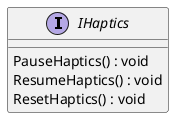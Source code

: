 @startuml
interface IHaptics {
    PauseHaptics() : void
    ResumeHaptics() : void
    ResetHaptics() : void
}
@enduml
